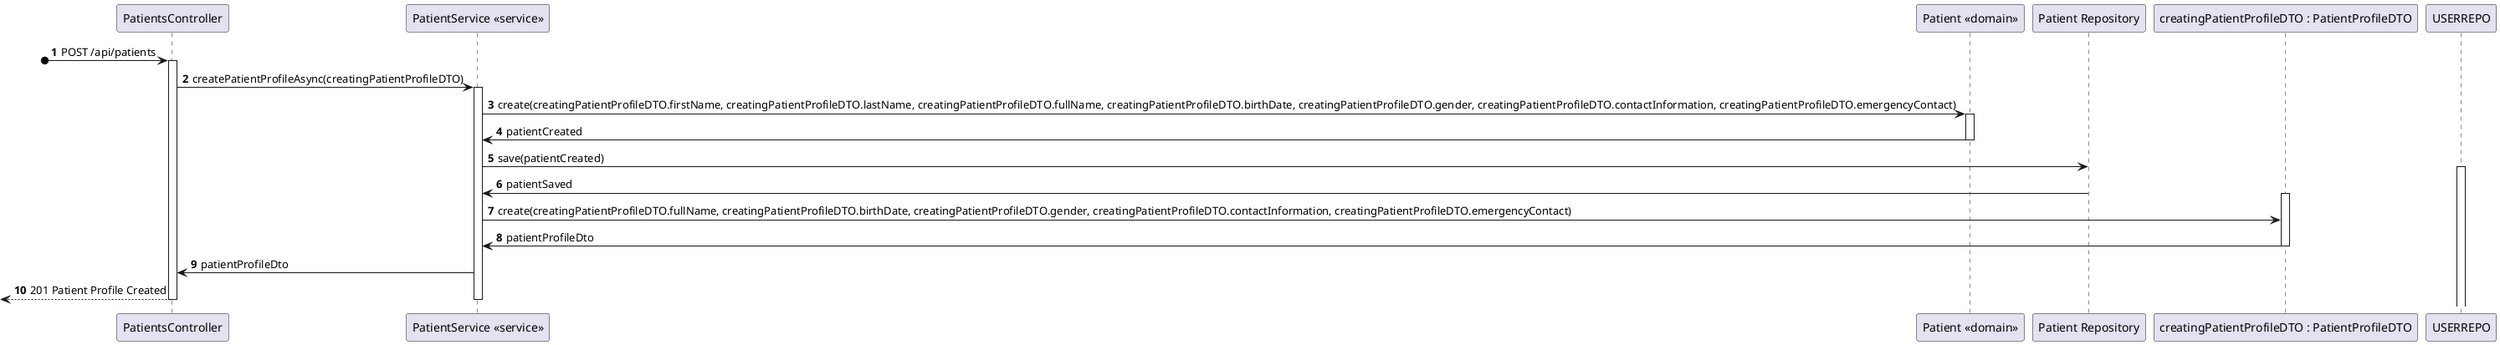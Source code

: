 @startuml Patient Profile Creation (level 3 - 2)
autonumber
participant CTRL as "PatientsController"
participant SERVICE as "PatientService <<service>>"
participant PATIENT as "Patient <<domain>>"
participant REPO as "Patient Repository"
participant DTO as "creatingPatientProfileDTO : PatientProfileDTO"

?o-> CTRL : POST /api/patients
activate CTRL

CTRL -> SERVICE : createPatientProfileAsync(creatingPatientProfileDTO)
activate SERVICE

    SERVICE -> PATIENT : create(creatingPatientProfileDTO.firstName, creatingPatientProfileDTO.lastName, creatingPatientProfileDTO.fullName, creatingPatientProfileDTO.birthDate, creatingPatientProfileDTO.gender, creatingPatientProfileDTO.contactInformation, creatingPatientProfileDTO.emergencyContact)
    activate PATIENT

    PATIENT -> SERVICE : patientCreated
    deactivate PATIENT

    SERVICE -> REPO : save(patientCreated)
    activate USERREPO

    REPO -> SERVICE : patientSaved
    deactivate REPO
    activate DTO
    
    SERVICE -> DTO : create(creatingPatientProfileDTO.fullName, creatingPatientProfileDTO.birthDate, creatingPatientProfileDTO.gender, creatingPatientProfileDTO.contactInformation, creatingPatientProfileDTO.emergencyContact)
    
    DTO -> SERVICE : patientProfileDto
    deactivate DTO

    SERVICE -> CTRL : patientProfileDto
    
    <-- CTRL : 201 Patient Profile Created

deactivate SERVICE
deactivate CTRL
@enduml
